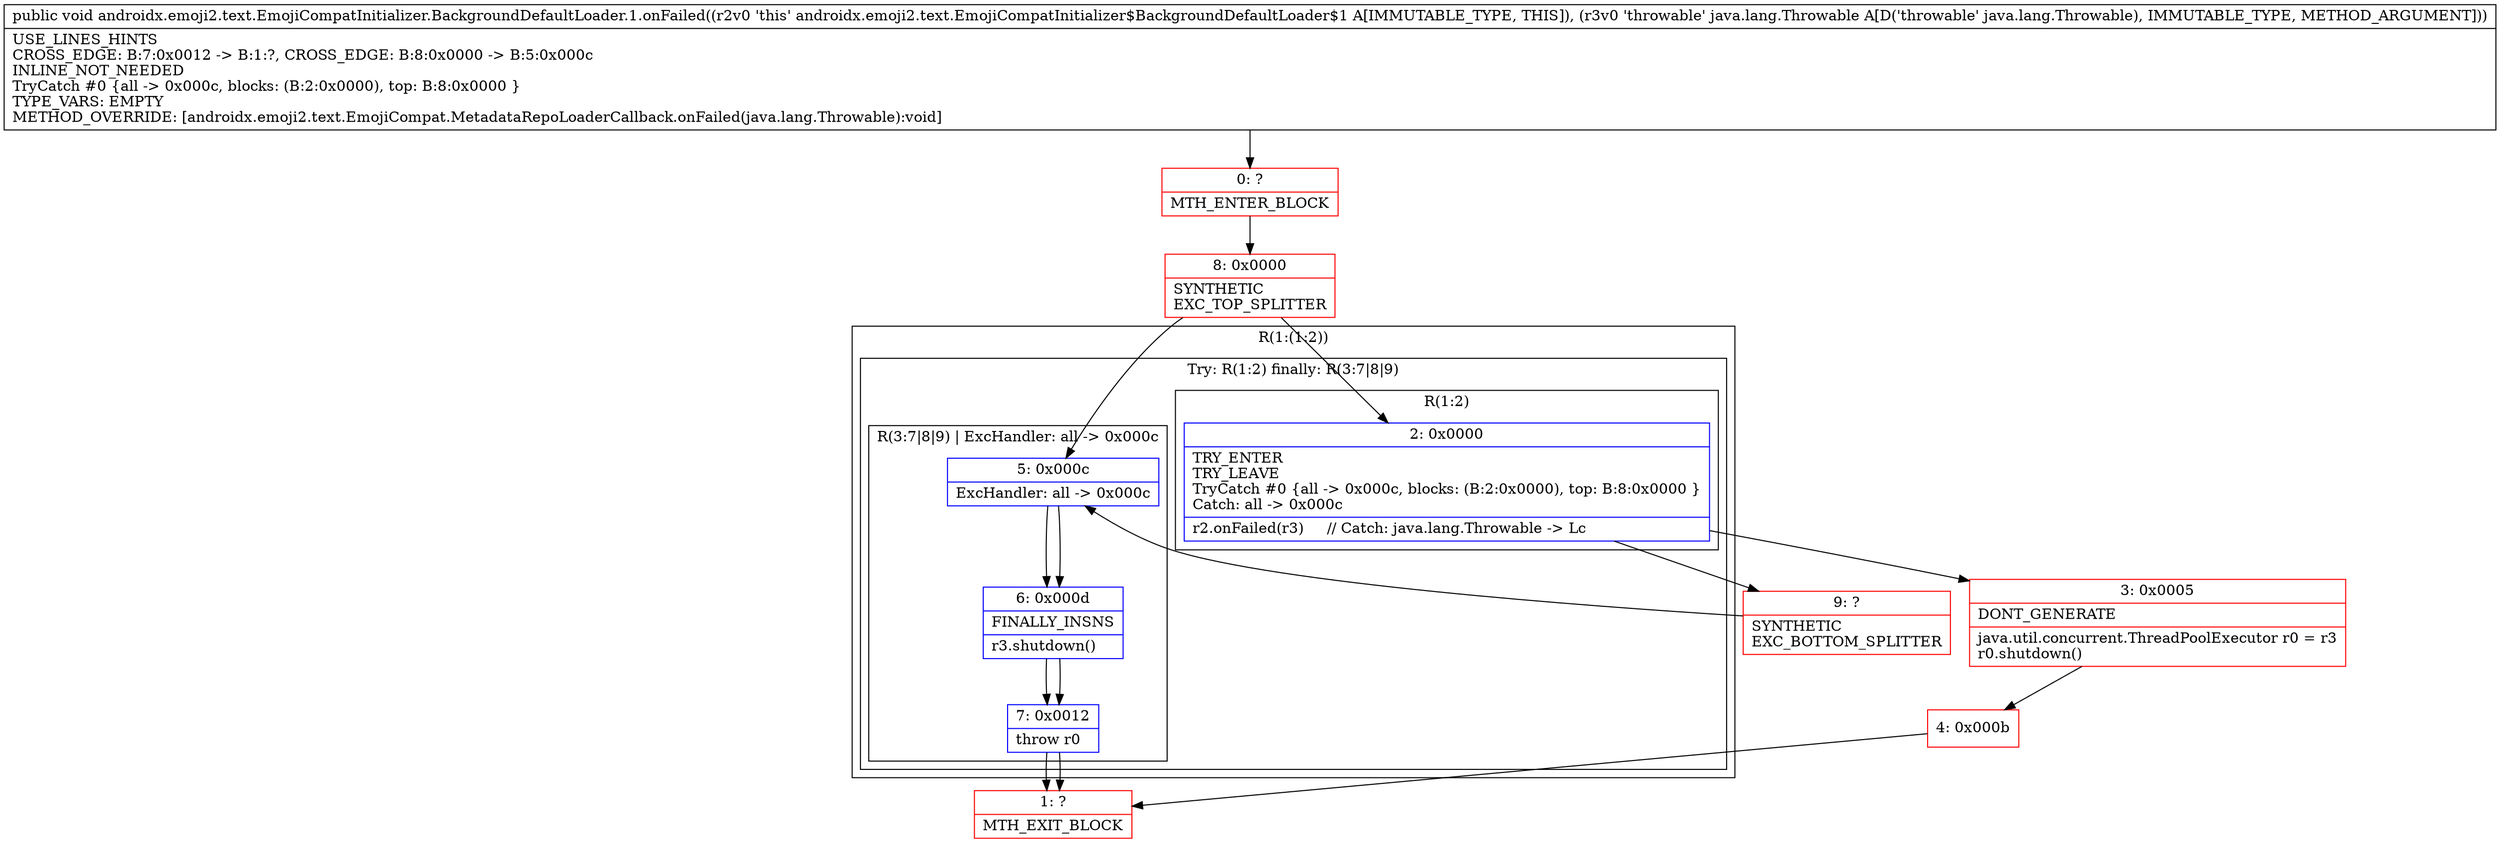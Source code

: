 digraph "CFG forandroidx.emoji2.text.EmojiCompatInitializer.BackgroundDefaultLoader.1.onFailed(Ljava\/lang\/Throwable;)V" {
subgraph cluster_Region_246691057 {
label = "R(1:(1:2))";
node [shape=record,color=blue];
subgraph cluster_TryCatchRegion_962967711 {
label = "Try: R(1:2) finally: R(3:7|8|9)";
node [shape=record,color=blue];
subgraph cluster_Region_1526746599 {
label = "R(1:2)";
node [shape=record,color=blue];
Node_2 [shape=record,label="{2\:\ 0x0000|TRY_ENTER\lTRY_LEAVE\lTryCatch #0 \{all \-\> 0x000c, blocks: (B:2:0x0000), top: B:8:0x0000 \}\lCatch: all \-\> 0x000c\l|r2.onFailed(r3)     \/\/ Catch: java.lang.Throwable \-\> Lc\l}"];
}
subgraph cluster_Region_568578429 {
label = "R(3:7|8|9) | ExcHandler: all \-\> 0x000c\l";
node [shape=record,color=blue];
Node_5 [shape=record,label="{5\:\ 0x000c|ExcHandler: all \-\> 0x000c\l}"];
Node_6 [shape=record,label="{6\:\ 0x000d|FINALLY_INSNS\l|r3.shutdown()\l}"];
Node_7 [shape=record,label="{7\:\ 0x0012|throw r0\l}"];
}
}
}
subgraph cluster_Region_568578429 {
label = "R(3:7|8|9) | ExcHandler: all \-\> 0x000c\l";
node [shape=record,color=blue];
Node_5 [shape=record,label="{5\:\ 0x000c|ExcHandler: all \-\> 0x000c\l}"];
Node_6 [shape=record,label="{6\:\ 0x000d|FINALLY_INSNS\l|r3.shutdown()\l}"];
Node_7 [shape=record,label="{7\:\ 0x0012|throw r0\l}"];
}
Node_0 [shape=record,color=red,label="{0\:\ ?|MTH_ENTER_BLOCK\l}"];
Node_8 [shape=record,color=red,label="{8\:\ 0x0000|SYNTHETIC\lEXC_TOP_SPLITTER\l}"];
Node_3 [shape=record,color=red,label="{3\:\ 0x0005|DONT_GENERATE\l|java.util.concurrent.ThreadPoolExecutor r0 = r3\lr0.shutdown()\l}"];
Node_4 [shape=record,color=red,label="{4\:\ 0x000b}"];
Node_1 [shape=record,color=red,label="{1\:\ ?|MTH_EXIT_BLOCK\l}"];
Node_9 [shape=record,color=red,label="{9\:\ ?|SYNTHETIC\lEXC_BOTTOM_SPLITTER\l}"];
MethodNode[shape=record,label="{public void androidx.emoji2.text.EmojiCompatInitializer.BackgroundDefaultLoader.1.onFailed((r2v0 'this' androidx.emoji2.text.EmojiCompatInitializer$BackgroundDefaultLoader$1 A[IMMUTABLE_TYPE, THIS]), (r3v0 'throwable' java.lang.Throwable A[D('throwable' java.lang.Throwable), IMMUTABLE_TYPE, METHOD_ARGUMENT]))  | USE_LINES_HINTS\lCROSS_EDGE: B:7:0x0012 \-\> B:1:?, CROSS_EDGE: B:8:0x0000 \-\> B:5:0x000c\lINLINE_NOT_NEEDED\lTryCatch #0 \{all \-\> 0x000c, blocks: (B:2:0x0000), top: B:8:0x0000 \}\lTYPE_VARS: EMPTY\lMETHOD_OVERRIDE: [androidx.emoji2.text.EmojiCompat.MetadataRepoLoaderCallback.onFailed(java.lang.Throwable):void]\l}"];
MethodNode -> Node_0;Node_2 -> Node_3;
Node_2 -> Node_9;
Node_5 -> Node_6;
Node_6 -> Node_7;
Node_7 -> Node_1;
Node_5 -> Node_6;
Node_6 -> Node_7;
Node_7 -> Node_1;
Node_0 -> Node_8;
Node_8 -> Node_2;
Node_8 -> Node_5;
Node_3 -> Node_4;
Node_4 -> Node_1;
Node_9 -> Node_5;
}

